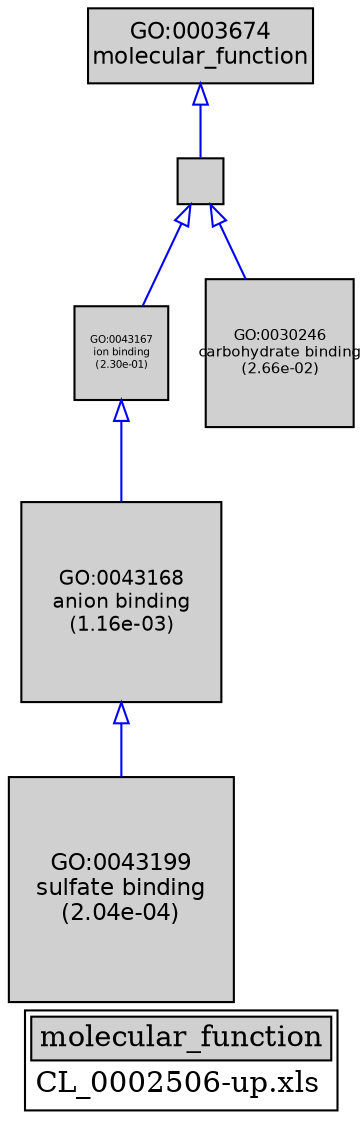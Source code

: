 digraph "molecular_function" {
graph [ bgcolor = "#FFFFFF", label = <<TABLE COLOR="black" BGCOLOR="white"><TR><TD COLSPAN="2" BGCOLOR="#D0D0D0"><FONT COLOR="black">molecular_function</FONT></TD></TR><TR><TD BORDER="0">CL_0002506-up.xls</TD></TR></TABLE>> ];
node [ fontname = "Helvetica" ];

subgraph "nodes" {

node [ style = "filled", fixedsize = "true", width = 1, shape = "box", fontsize = 9, fillcolor = "#D0D0D0", fontcolor = "black", color = "black" ];

"GO:0005488" [ URL = "#GO:0005488", label = "", width = 0.306354944122, shape = "box", height = 0.306354944122 ];
"GO:0003674" [ URL = "#GO:0003674", label = <<TABLE BORDER="0"><TR><TD>GO:0003674<BR/>molecular_function</TD></TR></TABLE>>, width = 1.5, shape = "box", fontsize = 10.8 ];
"GO:0043168" [ URL = "#GO:0043168", label = <<TABLE BORDER="0"><TR><TD>GO:0043168<BR/>anion binding<BR/>(1.16e-03)</TD></TR></TABLE>>, width = 1.33894259261, shape = "box", fontsize = 9.64038666677, height = 1.33894259261 ];
"GO:0043167" [ URL = "#GO:0043167", label = <<TABLE BORDER="0"><TR><TD>GO:0043167<BR/>ion binding<BR/>(2.30e-01)</TD></TR></TABLE>>, width = 0.630334083614, shape = "box", fontsize = 5.0, height = 0.630334083614 ];
"GO:0043199" [ URL = "#GO:0043199", label = <<TABLE BORDER="0"><TR><TD>GO:0043199<BR/>sulfate binding<BR/>(2.04e-04)</TD></TR></TABLE>>, width = 1.5, shape = "box", fontsize = 10.8, height = 1.5 ];
"GO:0030246" [ URL = "#GO:0030246", label = <<TABLE BORDER="0"><TR><TD>GO:0030246<BR/>carbohydrate binding<BR/>(2.66e-02)</TD></TR></TABLE>>, width = 0.982645584423, shape = "box", fontsize = 7.07504820784, height = 0.982645584423 ];
}
subgraph "edges" {


edge [ dir = "back", weight = 1 ];
subgraph "regulates" {


edge [ color = "cyan", arrowtail = "none" ];
subgraph "positive" {


edge [ color = "green", arrowtail = "vee" ];
}
subgraph "negative" {


edge [ color = "red", arrowtail = "tee" ];
}
}
subgraph "part_of" {


edge [ color = "purple", arrowtail = "diamond", weight = 2.5 ];
}
subgraph "is_a" {


edge [ color = "blue", arrowtail = "empty", weight = 5.0 ];
"GO:0043168" -> "GO:0043199";
"GO:0005488" -> "GO:0043167";
"GO:0003674" -> "GO:0005488";
"GO:0043167" -> "GO:0043168";
"GO:0005488" -> "GO:0030246";
}
}
}

